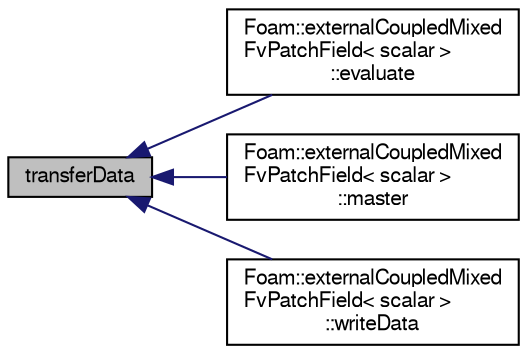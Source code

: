 digraph "transferData"
{
  bgcolor="transparent";
  edge [fontname="FreeSans",fontsize="10",labelfontname="FreeSans",labelfontsize="10"];
  node [fontname="FreeSans",fontsize="10",shape=record];
  rankdir="LR";
  Node47 [label="transferData",height=0.2,width=0.4,color="black", fillcolor="grey75", style="filled", fontcolor="black"];
  Node47 -> Node48 [dir="back",color="midnightblue",fontsize="10",style="solid",fontname="FreeSans"];
  Node48 [label="Foam::externalCoupledMixed\lFvPatchField\< scalar \>\l::evaluate",height=0.2,width=0.4,color="black",URL="$a22082.html#a3b59c070ab0408e3bbb21927540159f4",tooltip="Evaluate the patch field. "];
  Node47 -> Node49 [dir="back",color="midnightblue",fontsize="10",style="solid",fontname="FreeSans"];
  Node49 [label="Foam::externalCoupledMixed\lFvPatchField\< scalar \>\l::master",height=0.2,width=0.4,color="black",URL="$a22082.html#acbb56eb86c534007b550d9d2d8478f66",tooltip="Return the master flag. "];
  Node47 -> Node50 [dir="back",color="midnightblue",fontsize="10",style="solid",fontname="FreeSans"];
  Node50 [label="Foam::externalCoupledMixed\lFvPatchField\< scalar \>\l::writeData",height=0.2,width=0.4,color="black",URL="$a22082.html#aa32b74e0fb75d799c12d567c27dc5639",tooltip="Write data for external source - calls transferData. "];
}
